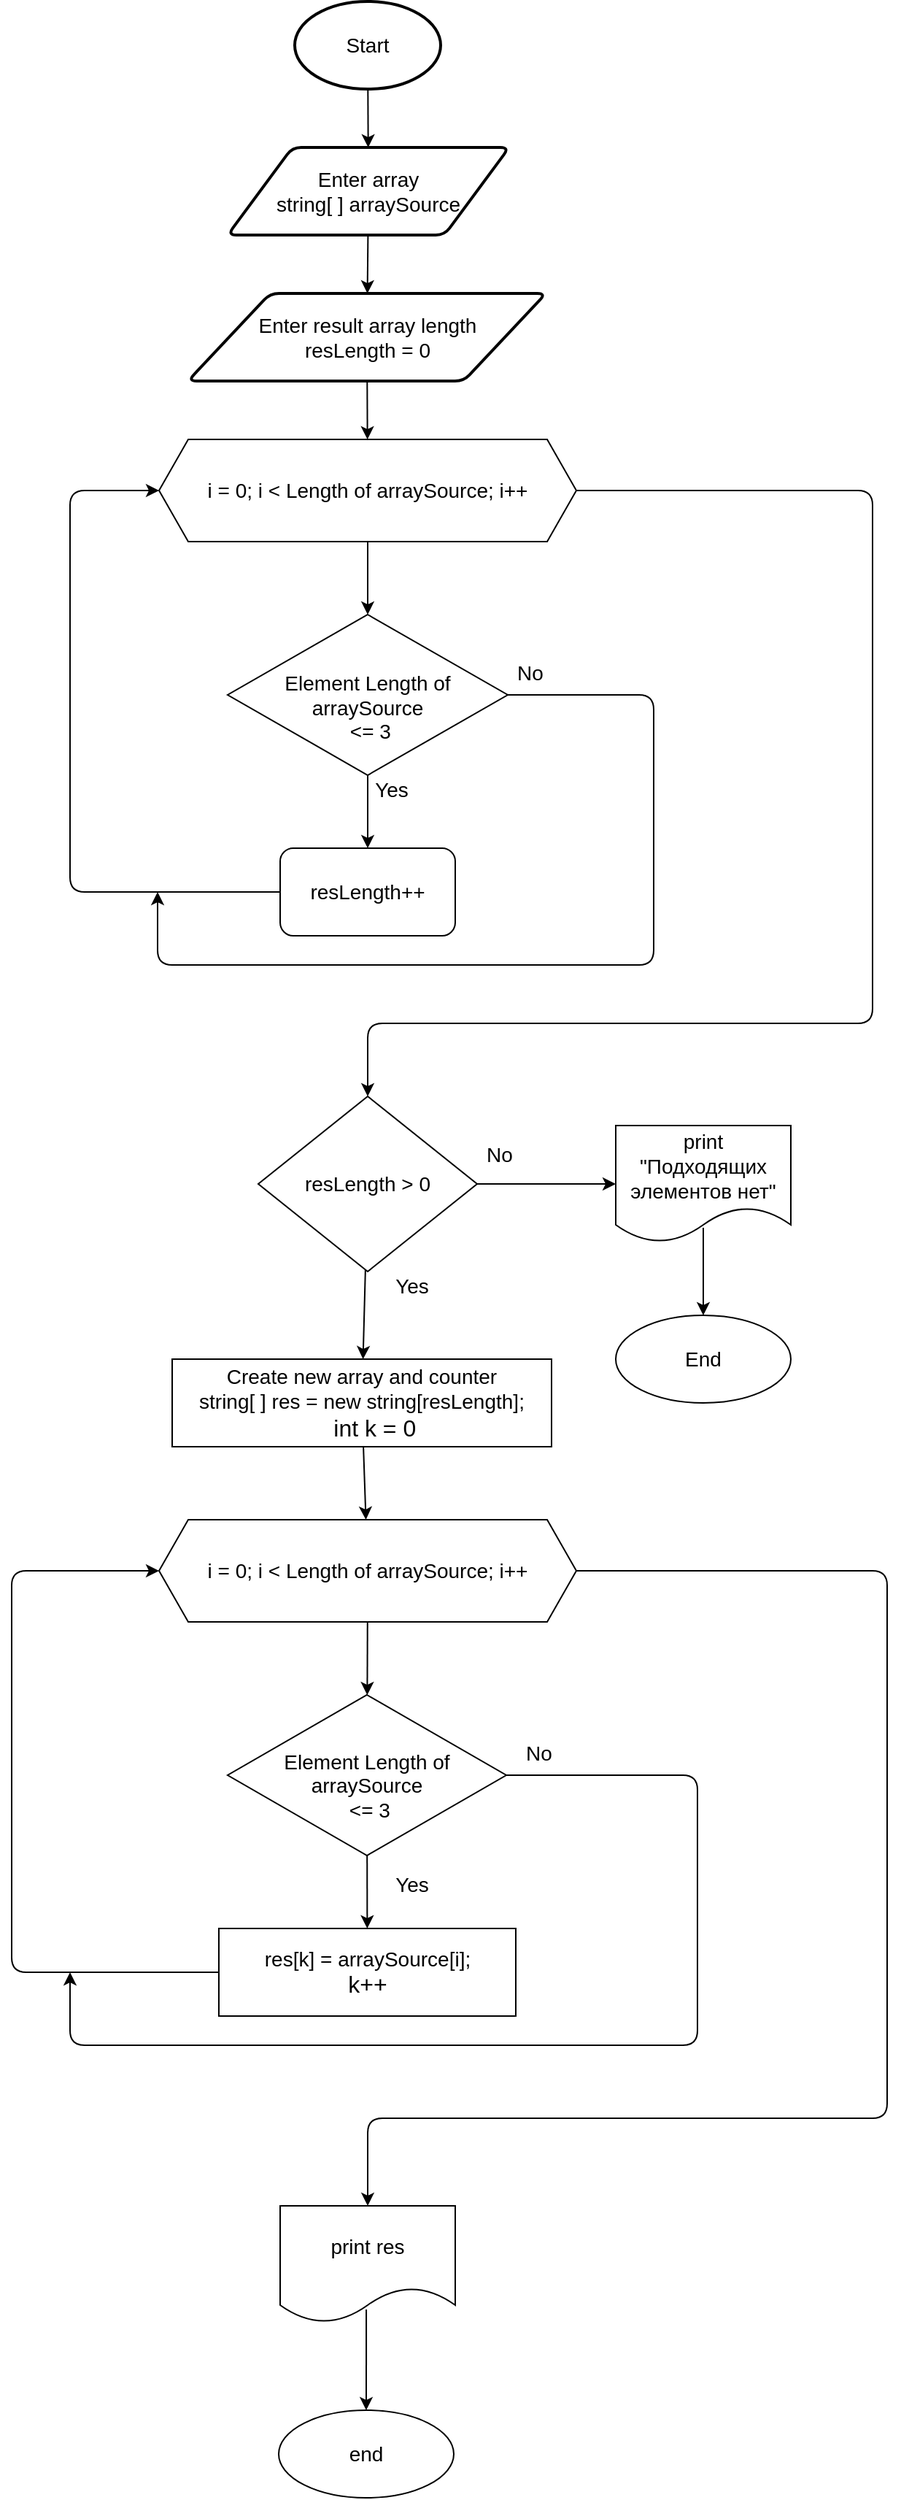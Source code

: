 <mxfile>
    <diagram id="26_h0nHUAMGfWLMJDk0Z" name="Страница 1">
        <mxGraphModel dx="1134" dy="494" grid="1" gridSize="10" guides="1" tooltips="1" connect="1" arrows="1" fold="1" page="1" pageScale="1" pageWidth="827" pageHeight="1169" math="0" shadow="0">
            <root>
                <mxCell id="0"/>
                <mxCell id="1" parent="0"/>
                <mxCell id="8" value="" style="edgeStyle=none;html=1;" edge="1" parent="1" source="2" target="3">
                    <mxGeometry relative="1" as="geometry"/>
                </mxCell>
                <mxCell id="2" value="&lt;font style=&quot;font-size: 14px&quot;&gt;Start&lt;/font&gt;" style="strokeWidth=2;html=1;shape=mxgraph.flowchart.start_1;whiteSpace=wrap;" parent="1" vertex="1">
                    <mxGeometry x="364" y="20" width="100" height="60" as="geometry"/>
                </mxCell>
                <mxCell id="9" value="" style="edgeStyle=none;html=1;" edge="1" parent="1" source="3" target="4">
                    <mxGeometry relative="1" as="geometry"/>
                </mxCell>
                <mxCell id="3" value="&lt;font style=&quot;font-size: 14px&quot;&gt;Enter array&lt;br&gt;string[ ] arraySource&lt;/font&gt;" style="shape=parallelogram;html=1;strokeWidth=2;perimeter=parallelogramPerimeter;whiteSpace=wrap;rounded=1;arcSize=12;size=0.23;" parent="1" vertex="1">
                    <mxGeometry x="318" y="120" width="193" height="60" as="geometry"/>
                </mxCell>
                <mxCell id="18" value="" style="edgeStyle=none;html=1;fontSize=14;" edge="1" parent="1" source="4" target="17">
                    <mxGeometry relative="1" as="geometry"/>
                </mxCell>
                <mxCell id="4" value="&lt;font style=&quot;font-size: 14px&quot;&gt;Enter result array length&lt;br&gt;resLength = 0&lt;/font&gt;" style="shape=parallelogram;html=1;strokeWidth=2;perimeter=parallelogramPerimeter;whiteSpace=wrap;rounded=1;arcSize=12;size=0.23;" parent="1" vertex="1">
                    <mxGeometry x="290.75" y="220" width="245.5" height="60" as="geometry"/>
                </mxCell>
                <mxCell id="22" value="" style="edgeStyle=none;html=1;fontSize=12;" edge="1" parent="1" source="17" target="19">
                    <mxGeometry relative="1" as="geometry"/>
                </mxCell>
                <mxCell id="30" value="" style="edgeStyle=none;html=1;fontSize=14;exitX=1;exitY=0.5;exitDx=0;exitDy=0;entryX=0.5;entryY=0;entryDx=0;entryDy=0;" edge="1" parent="1" source="17" target="29">
                    <mxGeometry relative="1" as="geometry">
                        <Array as="points">
                            <mxPoint x="760" y="355"/>
                            <mxPoint x="760" y="470"/>
                            <mxPoint x="760" y="720"/>
                            <mxPoint x="414" y="720"/>
                        </Array>
                    </mxGeometry>
                </mxCell>
                <mxCell id="17" value="&lt;font style=&quot;font-size: 14px&quot;&gt;i = 0; i &amp;lt; Length of arraySource;&amp;nbsp;i++&lt;/font&gt;" style="shape=hexagon;perimeter=hexagonPerimeter2;whiteSpace=wrap;html=1;fixedSize=1;" vertex="1" parent="1">
                    <mxGeometry x="271" y="320" width="286" height="70" as="geometry"/>
                </mxCell>
                <mxCell id="21" value="" style="edgeStyle=none;html=1;fontSize=12;" edge="1" parent="1" source="19" target="20">
                    <mxGeometry relative="1" as="geometry"/>
                </mxCell>
                <mxCell id="26" value="" style="edgeStyle=none;html=1;fontSize=14;" edge="1" parent="1" source="19">
                    <mxGeometry relative="1" as="geometry">
                        <mxPoint x="270" y="630" as="targetPoint"/>
                        <Array as="points">
                            <mxPoint x="610" y="495"/>
                            <mxPoint x="610" y="680"/>
                            <mxPoint x="270" y="680"/>
                        </Array>
                    </mxGeometry>
                </mxCell>
                <mxCell id="19" value="&lt;font style=&quot;font-size: 14px&quot;&gt;&lt;br&gt;Element Length of arraySource&lt;br&gt;&amp;nbsp;&amp;lt;= 3&lt;/font&gt;" style="rhombus;whiteSpace=wrap;html=1;fontSize=14;" vertex="1" parent="1">
                    <mxGeometry x="318" y="440" width="192" height="110" as="geometry"/>
                </mxCell>
                <mxCell id="20" value="resLength++" style="rounded=1;whiteSpace=wrap;html=1;fontSize=14;" vertex="1" parent="1">
                    <mxGeometry x="354" y="600" width="120" height="60" as="geometry"/>
                </mxCell>
                <mxCell id="23" value="" style="endArrow=classic;html=1;fontSize=14;exitX=0;exitY=0.5;exitDx=0;exitDy=0;entryX=0;entryY=0.5;entryDx=0;entryDy=0;" edge="1" parent="1" source="20" target="17">
                    <mxGeometry width="50" height="50" relative="1" as="geometry">
                        <mxPoint x="350" y="630" as="sourcePoint"/>
                        <mxPoint x="260" y="630" as="targetPoint"/>
                        <Array as="points">
                            <mxPoint x="210" y="630"/>
                            <mxPoint x="210" y="420"/>
                            <mxPoint x="210" y="355"/>
                        </Array>
                    </mxGeometry>
                </mxCell>
                <mxCell id="27" value="No" style="text;html=1;align=center;verticalAlign=middle;resizable=0;points=[];autosize=1;strokeColor=none;fillColor=none;fontSize=14;" vertex="1" parent="1">
                    <mxGeometry x="510" y="470" width="30" height="20" as="geometry"/>
                </mxCell>
                <mxCell id="28" value="Yes" style="text;html=1;align=center;verticalAlign=middle;resizable=0;points=[];autosize=1;strokeColor=none;fillColor=none;fontSize=14;" vertex="1" parent="1">
                    <mxGeometry x="410" y="550" width="40" height="20" as="geometry"/>
                </mxCell>
                <mxCell id="32" value="" style="edgeStyle=none;html=1;fontSize=14;" edge="1" parent="1" source="29" target="31">
                    <mxGeometry relative="1" as="geometry"/>
                </mxCell>
                <mxCell id="37" value="" style="edgeStyle=none;html=1;fontSize=14;" edge="1" parent="1" source="29" target="36">
                    <mxGeometry relative="1" as="geometry"/>
                </mxCell>
                <mxCell id="29" value="&lt;font style=&quot;font-size: 14px&quot;&gt;resLength &amp;gt; 0&lt;/font&gt;" style="rhombus;whiteSpace=wrap;html=1;" vertex="1" parent="1">
                    <mxGeometry x="339" y="770" width="150" height="120" as="geometry"/>
                </mxCell>
                <mxCell id="34" value="" style="edgeStyle=none;html=1;fontSize=14;exitX=0.5;exitY=0.875;exitDx=0;exitDy=0;exitPerimeter=0;" edge="1" parent="1" source="31" target="33">
                    <mxGeometry relative="1" as="geometry">
                        <mxPoint x="644" y="860" as="sourcePoint"/>
                    </mxGeometry>
                </mxCell>
                <mxCell id="31" value="&lt;font style=&quot;font-size: 14px&quot;&gt;print &quot;Подходящих элементов нет&quot;&lt;/font&gt;" style="shape=document;whiteSpace=wrap;html=1;boundedLbl=1;" vertex="1" parent="1">
                    <mxGeometry x="584" y="790" width="120" height="80" as="geometry"/>
                </mxCell>
                <mxCell id="33" value="&lt;font style=&quot;font-size: 14px&quot;&gt;End&lt;/font&gt;" style="ellipse;whiteSpace=wrap;html=1;" vertex="1" parent="1">
                    <mxGeometry x="584" y="920" width="120" height="60" as="geometry"/>
                </mxCell>
                <mxCell id="35" value="No" style="text;html=1;align=center;verticalAlign=middle;resizable=0;points=[];autosize=1;strokeColor=none;fillColor=none;fontSize=14;" vertex="1" parent="1">
                    <mxGeometry x="489" y="800" width="30" height="20" as="geometry"/>
                </mxCell>
                <mxCell id="41" value="" style="edgeStyle=none;html=1;fontSize=14;" edge="1" parent="1" source="36" target="40">
                    <mxGeometry relative="1" as="geometry"/>
                </mxCell>
                <mxCell id="36" value="&lt;div&gt;&lt;font style=&quot;font-size: 14px&quot;&gt;Create new array and counter&lt;/font&gt;&lt;/div&gt;&lt;div&gt;&lt;font style=&quot;font-size: 14px&quot;&gt;string[ ] res = new string[resLength];&lt;/font&gt;&lt;/div&gt;&lt;div&gt;&lt;font size=&quot;3&quot;&gt;&amp;nbsp; &amp;nbsp; int k = 0&lt;/font&gt;&lt;/div&gt;" style="whiteSpace=wrap;html=1;" vertex="1" parent="1">
                    <mxGeometry x="280" y="950" width="260" height="60" as="geometry"/>
                </mxCell>
                <mxCell id="38" value="Yes" style="text;html=1;align=center;verticalAlign=middle;resizable=0;points=[];autosize=1;strokeColor=none;fillColor=none;fontSize=14;" vertex="1" parent="1">
                    <mxGeometry x="424" y="890" width="40" height="20" as="geometry"/>
                </mxCell>
                <mxCell id="43" value="" style="edgeStyle=none;html=1;fontSize=14;" edge="1" parent="1" source="40" target="42">
                    <mxGeometry relative="1" as="geometry"/>
                </mxCell>
                <mxCell id="53" value="" style="edgeStyle=none;html=1;fontSize=14;" edge="1" parent="1" source="40" target="52">
                    <mxGeometry relative="1" as="geometry">
                        <Array as="points">
                            <mxPoint x="770" y="1095"/>
                            <mxPoint x="770" y="1470"/>
                            <mxPoint x="414" y="1470"/>
                        </Array>
                    </mxGeometry>
                </mxCell>
                <mxCell id="40" value="&lt;span style=&quot;font-size: 14px&quot;&gt;i = 0; i &amp;lt; Length of arraySource&lt;/span&gt;&lt;span style=&quot;font-size: 14px&quot;&gt;;&amp;nbsp;i++&lt;/span&gt;" style="shape=hexagon;perimeter=hexagonPerimeter2;whiteSpace=wrap;html=1;fixedSize=1;" vertex="1" parent="1">
                    <mxGeometry x="271" y="1060" width="286" height="70" as="geometry"/>
                </mxCell>
                <mxCell id="45" value="" style="edgeStyle=none;html=1;fontSize=14;" edge="1" parent="1" source="42" target="44">
                    <mxGeometry relative="1" as="geometry"/>
                </mxCell>
                <mxCell id="49" value="" style="edgeStyle=none;html=1;fontSize=14;" edge="1" parent="1" source="42">
                    <mxGeometry relative="1" as="geometry">
                        <mxPoint x="210" y="1370" as="targetPoint"/>
                        <Array as="points">
                            <mxPoint x="580" y="1235"/>
                            <mxPoint x="640" y="1235"/>
                            <mxPoint x="640" y="1420"/>
                            <mxPoint x="210" y="1420"/>
                        </Array>
                    </mxGeometry>
                </mxCell>
                <mxCell id="42" value="&lt;br style=&quot;font-size: 14px&quot;&gt;&lt;span style=&quot;font-size: 14px&quot;&gt;Element Length of arraySource&lt;/span&gt;&lt;br style=&quot;font-size: 14px&quot;&gt;&lt;span style=&quot;font-size: 14px&quot;&gt;&amp;nbsp;&amp;lt;= 3&lt;/span&gt;" style="rhombus;whiteSpace=wrap;html=1;" vertex="1" parent="1">
                    <mxGeometry x="318" y="1180" width="191" height="110" as="geometry"/>
                </mxCell>
                <mxCell id="47" value="" style="edgeStyle=none;html=1;fontSize=14;entryX=0;entryY=0.5;entryDx=0;entryDy=0;" edge="1" parent="1" source="44" target="40">
                    <mxGeometry relative="1" as="geometry">
                        <mxPoint x="270" y="1090" as="targetPoint"/>
                        <Array as="points">
                            <mxPoint x="170" y="1370"/>
                            <mxPoint x="170" y="1095"/>
                        </Array>
                    </mxGeometry>
                </mxCell>
                <mxCell id="44" value="&lt;div&gt;&lt;font style=&quot;font-size: 14px&quot;&gt;res[k] = arraySource[i];&lt;/font&gt;&lt;/div&gt;&lt;div&gt;&lt;span style=&quot;font-size: medium&quot;&gt;k++&lt;/span&gt;&lt;/div&gt;" style="whiteSpace=wrap;html=1;" vertex="1" parent="1">
                    <mxGeometry x="312" y="1340" width="203.5" height="60" as="geometry"/>
                </mxCell>
                <mxCell id="50" value="No" style="text;html=1;align=center;verticalAlign=middle;resizable=0;points=[];autosize=1;strokeColor=none;fillColor=none;fontSize=14;" vertex="1" parent="1">
                    <mxGeometry x="515.5" y="1210" width="30" height="20" as="geometry"/>
                </mxCell>
                <mxCell id="51" value="Yes" style="text;html=1;align=center;verticalAlign=middle;resizable=0;points=[];autosize=1;strokeColor=none;fillColor=none;fontSize=14;" vertex="1" parent="1">
                    <mxGeometry x="424" y="1300" width="40" height="20" as="geometry"/>
                </mxCell>
                <mxCell id="55" value="" style="edgeStyle=none;html=1;fontSize=14;exitX=0.492;exitY=0.888;exitDx=0;exitDy=0;exitPerimeter=0;" edge="1" parent="1" source="52" target="54">
                    <mxGeometry relative="1" as="geometry"/>
                </mxCell>
                <mxCell id="52" value="&lt;font style=&quot;font-size: 14px&quot;&gt;print res&lt;/font&gt;" style="shape=document;whiteSpace=wrap;html=1;boundedLbl=1;" vertex="1" parent="1">
                    <mxGeometry x="354" y="1530" width="120" height="80" as="geometry"/>
                </mxCell>
                <mxCell id="54" value="&lt;font style=&quot;font-size: 14px&quot;&gt;end&lt;/font&gt;" style="ellipse;whiteSpace=wrap;html=1;" vertex="1" parent="1">
                    <mxGeometry x="353" y="1670" width="120" height="60" as="geometry"/>
                </mxCell>
            </root>
        </mxGraphModel>
    </diagram>
</mxfile>